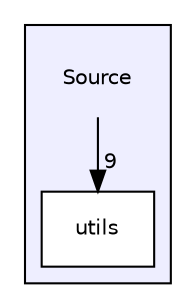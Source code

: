 digraph "Source" {
  compound=true
  node [ fontsize="10", fontname="Helvetica"];
  edge [ labelfontsize="10", labelfontname="Helvetica"];
  subgraph clusterdir_74389ed8173ad57b461b9d623a1f3867 {
    graph [ bgcolor="#eeeeff", pencolor="black", label="" URL="dir_74389ed8173ad57b461b9d623a1f3867.html"];
    dir_74389ed8173ad57b461b9d623a1f3867 [shape=plaintext label="Source"];
    dir_419b1f641c60a568cebed4184e56597b [shape=box label="utils" color="black" fillcolor="white" style="filled" URL="dir_419b1f641c60a568cebed4184e56597b.html"];
  }
  dir_74389ed8173ad57b461b9d623a1f3867->dir_419b1f641c60a568cebed4184e56597b [headlabel="9", labeldistance=1.5 headhref="dir_000000_000001.html"];
}
